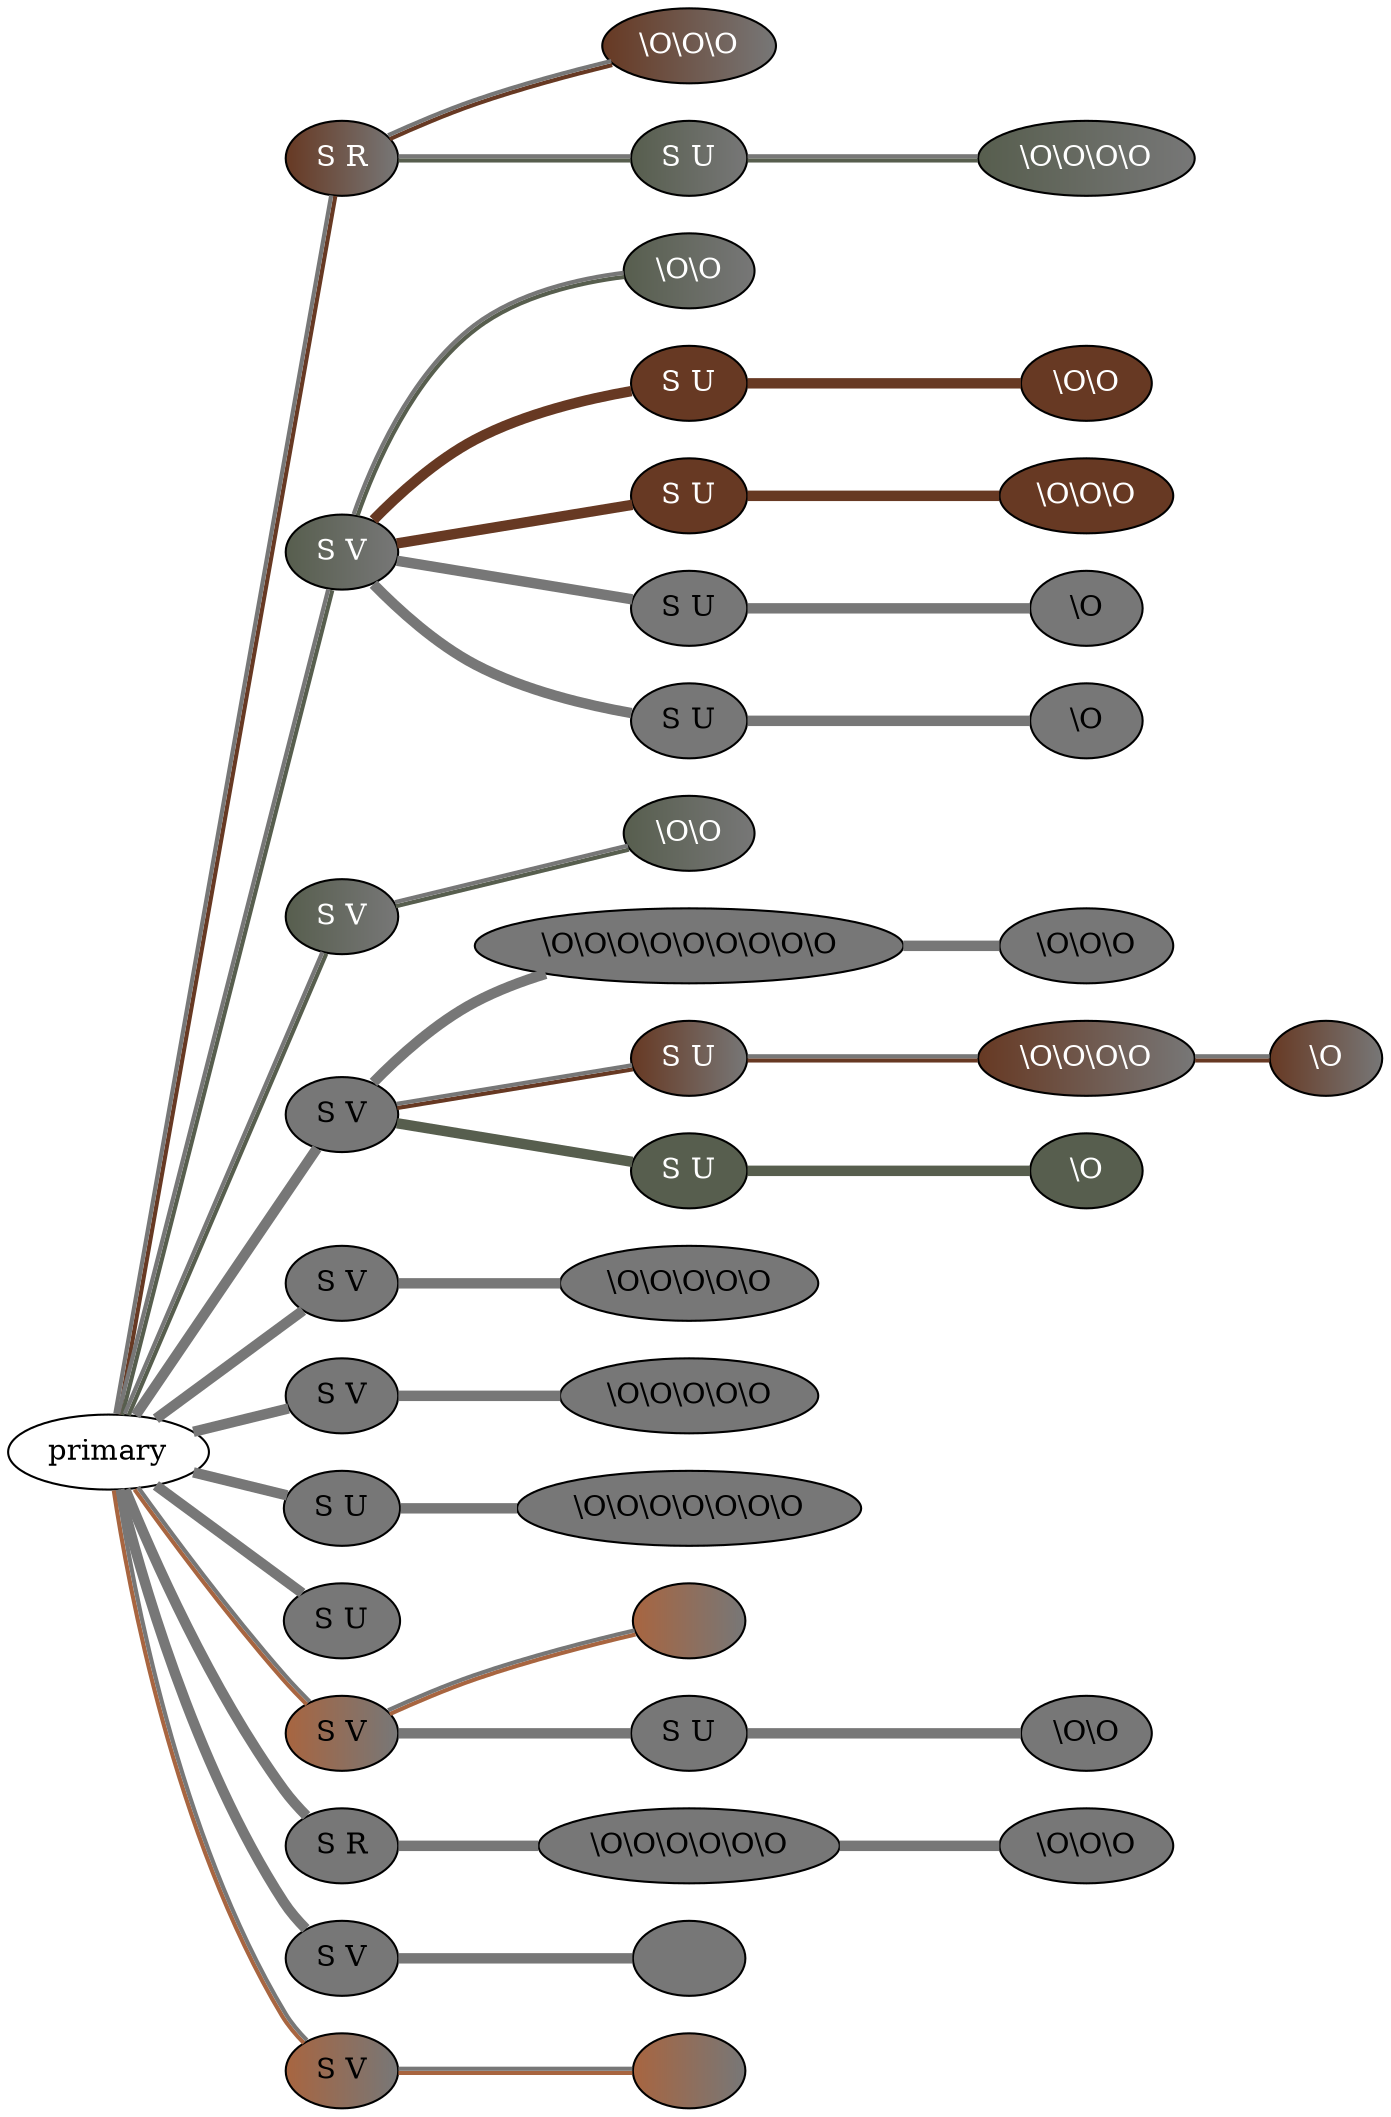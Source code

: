 graph {
 graph [rankdir=LR]
"1" [qtype="pendant_node", pendant_colors="#673923:#777777", pendant_ply="S", pendant_attach="R", pendant_length="12.5", label="S R", style=filled, fillcolor="#673923:#777777", fontcolor="#ffffff"]
"primary" -- "1" [qtype="pendant_link",penwidth=2,color="#673923:#777777"]
"1:0" [qtype="knot_node", knot_value="3", knot_type="S", knot_position="9.0", knot_spin="Z", label="\\O\\O\\O", style=filled, fillcolor="#673923:#777777" , fontcolor="#ffffff"]
"1" -- "1:0" [qtype="knot_link",penwidth=2,color="#673923:#777777"]
"1s1" [qtype="pendant_node", pendant_colors="#575E4E:#777777", pendant_ply="S", pendant_attach="U", pendant_length="14.0", label="S U", style=filled, fillcolor="#575E4E:#777777", fontcolor="#ffffff"]
"1" -- "1s1" [qtype="pendant_link",penwidth=2,color="#575E4E:#777777"]
"1s1:0" [qtype="knot_node", knot_value="4", knot_type="S", knot_position="3.0", knot_spin="Z", label="\\O\\O\\O\\O", style=filled, fillcolor="#575E4E:#777777" , fontcolor="#ffffff"]
"1s1" -- "1s1:0" [qtype="knot_link",penwidth=2,color="#575E4E:#777777"]
"2" [qtype="pendant_node", pendant_colors="#575E4E:#777777", pendant_ply="S", pendant_attach="V", pendant_length="10.5", label="S V", style=filled, fillcolor="#575E4E:#777777", fontcolor="#ffffff"]
"primary" -- "2" [qtype="pendant_link",penwidth=2,color="#575E4E:#777777"]
"2:0" [qtype="knot_node", knot_value="2", knot_type="S", knot_position="6.5", knot_spin="Z", label="\\O\\O", style=filled, fillcolor="#575E4E:#777777" , fontcolor="#ffffff"]
"2" -- "2:0" [qtype="knot_link",penwidth=2,color="#575E4E:#777777"]
"2s1" [qtype="pendant_node", pendant_colors="#673923", pendant_ply="S", pendant_attach="U", pendant_length="23.5", label="S U", style=filled, fillcolor="#673923", fontcolor="#ffffff"]
"2" -- "2s1" [qtype="pendant_link",penwidth=5,color="#673923"]
"2s1:0" [qtype="knot_node", knot_value="2", knot_type="S", knot_position="5.5", knot_spin="Z", label="\\O\\O", style=filled, fillcolor="#673923" , fontcolor="#ffffff"]
"2s1" -- "2s1:0" [qtype="knot_link",penwidth=5,color="#673923"]
"2s2" [qtype="pendant_node", pendant_colors="#673923", pendant_ply="S", pendant_attach="U", pendant_length="12.5", label="S U", style=filled, fillcolor="#673923", fontcolor="#ffffff"]
"2" -- "2s2" [qtype="pendant_link",penwidth=5,color="#673923"]
"2s2:0" [qtype="knot_node", knot_value="3", knot_type="S", knot_position="5.0", knot_spin="Z", label="\\O\\O\\O", style=filled, fillcolor="#673923" , fontcolor="#ffffff"]
"2s2" -- "2s2:0" [qtype="knot_link",penwidth=5,color="#673923"]
"2s3" [qtype="pendant_node", pendant_colors="#777777", pendant_ply="S", pendant_attach="U", pendant_length="8.5", label="S U", style=filled, fillcolor="#777777", fontcolor="#000000"]
"2" -- "2s3" [qtype="pendant_link",penwidth=5,color="#777777"]
"2s3:0" [qtype="knot_node", knot_value="1", knot_type="S", knot_position="1.5", knot_spin="Z", label="\\O", style=filled, fillcolor="#777777" , fontcolor="#000000"]
"2s3" -- "2s3:0" [qtype="knot_link",penwidth=5,color="#777777"]
"2s4" [qtype="pendant_node", pendant_colors="#777777", pendant_ply="S", pendant_attach="U", pendant_length="15.0", label="S U", style=filled, fillcolor="#777777", fontcolor="#000000"]
"2" -- "2s4" [qtype="pendant_link",penwidth=5,color="#777777"]
"2s4:0" [qtype="knot_node", knot_value="1", knot_type="S", knot_position="2.0", knot_spin="Z", label="\\O", style=filled, fillcolor="#777777" , fontcolor="#000000"]
"2s4" -- "2s4:0" [qtype="knot_link",penwidth=5,color="#777777"]
"3" [qtype="pendant_node", pendant_colors="#575E4E:#777777", pendant_ply="S", pendant_attach="V", pendant_length="11.0", label="S V", style=filled, fillcolor="#575E4E:#777777", fontcolor="#ffffff"]
"primary" -- "3" [qtype="pendant_link",penwidth=2,color="#575E4E:#777777"]
"3:0" [qtype="knot_node", knot_value="2", knot_type="S", knot_position="6.5", knot_spin="Z", label="\\O\\O", style=filled, fillcolor="#575E4E:#777777" , fontcolor="#ffffff"]
"3" -- "3:0" [qtype="knot_link",penwidth=2,color="#575E4E:#777777"]
"4" [qtype="pendant_node", pendant_colors="#777777", pendant_ply="S", pendant_attach="V", pendant_length="22.0", label="S V", style=filled, fillcolor="#777777", fontcolor="#000000"]
"primary" -- "4" [qtype="pendant_link",penwidth=5,color="#777777"]
"4:0" [qtype="knot_node", knot_value="9", knot_type="S", knot_position="2.5", knot_spin="Z", label="\\O\\O\\O\\O\\O\\O\\O\\O\\O", style=filled, fillcolor="#777777" , fontcolor="#000000"]
"4" -- "4:0" [qtype="knot_link",penwidth=5,color="#777777"]
"4:1" [qtype="knot_node", knot_value="3", knot_type="S", knot_position="10.5", knot_spin="Z", label="\\O\\O\\O", style=filled, fillcolor="#777777" , fontcolor="#000000"]
"4:0" -- "4:1" [qtype="knot_link",penwidth=5,color="#777777"]
"4s1" [qtype="pendant_node", pendant_colors="#673923:#777777", pendant_ply="S", pendant_attach="U", pendant_length="12.5", label="S U", style=filled, fillcolor="#673923:#777777", fontcolor="#ffffff"]
"4" -- "4s1" [qtype="pendant_link",penwidth=2,color="#673923:#777777"]
"4s1:0" [qtype="knot_node", knot_value="4", knot_type="S", knot_position="2.0", knot_spin="Z", label="\\O\\O\\O\\O", style=filled, fillcolor="#673923:#777777" , fontcolor="#ffffff"]
"4s1" -- "4s1:0" [qtype="knot_link",penwidth=2,color="#673923:#777777"]
"4s1:1" [qtype="knot_node", knot_value="1", knot_type="S", knot_position="10.0", knot_spin="Z", label="\\O", style=filled, fillcolor="#673923:#777777" , fontcolor="#ffffff"]
"4s1:0" -- "4s1:1" [qtype="knot_link",penwidth=2,color="#673923:#777777"]
"4s2" [qtype="pendant_node", pendant_colors="#575E4E", pendant_ply="S", pendant_attach="U", pendant_length="8.0", label="S U", style=filled, fillcolor="#575E4E", fontcolor="#ffffff"]
"4" -- "4s2" [qtype="pendant_link",penwidth=5,color="#575E4E"]
"4s2:0" [qtype="knot_node", knot_value="1", knot_type="S", knot_position="1.0", knot_spin="Z", label="\\O", style=filled, fillcolor="#575E4E" , fontcolor="#ffffff"]
"4s2" -- "4s2:0" [qtype="knot_link",penwidth=5,color="#575E4E"]
"5" [qtype="pendant_node", pendant_colors="#777777", pendant_ply="S", pendant_attach="V", pendant_length="8.0", label="S V", style=filled, fillcolor="#777777", fontcolor="#000000"]
"primary" -- "5" [qtype="pendant_link",penwidth=5,color="#777777"]
"5:0" [qtype="knot_node", knot_value="5", knot_type="S", knot_position="2.0", knot_spin="Z", label="\\O\\O\\O\\O\\O", style=filled, fillcolor="#777777" , fontcolor="#000000"]
"5" -- "5:0" [qtype="knot_link",penwidth=5,color="#777777"]
"6" [qtype="pendant_node", pendant_colors="#777777", pendant_ply="S", pendant_attach="V", pendant_length="8.5", label="S V", style=filled, fillcolor="#777777", fontcolor="#000000"]
"primary" -- "6" [qtype="pendant_link",penwidth=5,color="#777777"]
"6:0" [qtype="knot_node", knot_value="5", knot_type="S", knot_position="1.5", knot_spin="Z", label="\\O\\O\\O\\O\\O", style=filled, fillcolor="#777777" , fontcolor="#000000"]
"6" -- "6:0" [qtype="knot_link",penwidth=5,color="#777777"]
"7" [qtype="pendant_node", pendant_colors="#777777", pendant_ply="S", pendant_attach="U", pendant_length="18.0", label="S U", style=filled, fillcolor="#777777", fontcolor="#000000"]
"primary" -- "7" [qtype="pendant_link",penwidth=5,color="#777777"]
"7:0" [qtype="knot_node", knot_value="7", knot_type="S", knot_position="3.0", knot_spin="Z", label="\\O\\O\\O\\O\\O\\O\\O", style=filled, fillcolor="#777777" , fontcolor="#000000"]
"7" -- "7:0" [qtype="knot_link",penwidth=5,color="#777777"]
"8" [qtype="pendant_node", pendant_colors="#777777", pendant_ply="S", pendant_attach="U", pendant_length="8.5", label="S U", style=filled, fillcolor="#777777", fontcolor="#000000"]
"primary" -- "8" [qtype="pendant_link",penwidth=5,color="#777777"]
"9" [qtype="pendant_node", pendant_colors="#A86540:#777777", pendant_ply="S", pendant_attach="V", pendant_length="10.0", label="S V", style=filled, fillcolor="#A86540:#777777", fontcolor="#000000"]
"primary" -- "9" [qtype="pendant_link",penwidth=2,color="#A86540:#777777"]
"9:0" [qtype="knot_node", knot_value="1", knot_type="0S", knot_position="1.0", knot_spin="Z", label="", style=filled, fillcolor="#A86540:#777777" , fontcolor="#000000"]
"9" -- "9:0" [qtype="knot_link",penwidth=2,color="#A86540:#777777"]
"9s1" [qtype="pendant_node", pendant_colors="#777777", pendant_ply="S", pendant_attach="U", pendant_length="19.0", label="S U", style=filled, fillcolor="#777777", fontcolor="#000000"]
"9" -- "9s1" [qtype="pendant_link",penwidth=5,color="#777777"]
"9s1:0" [qtype="knot_node", knot_value="2", knot_type="S", knot_position="2.5", knot_spin="Z", label="\\O\\O", style=filled, fillcolor="#777777" , fontcolor="#000000"]
"9s1" -- "9s1:0" [qtype="knot_link",penwidth=5,color="#777777"]
"10" [qtype="pendant_node", pendant_colors="#777777", pendant_ply="S", pendant_attach="R", pendant_length="14.0", label="S R", style=filled, fillcolor="#777777", fontcolor="#000000"]
"primary" -- "10" [qtype="pendant_link",penwidth=5,color="#777777"]
"10:0" [qtype="knot_node", knot_value="6", knot_type="S", knot_position="3.0", knot_spin="Z", label="\\O\\O\\O\\O\\O\\O", style=filled, fillcolor="#777777" , fontcolor="#000000"]
"10" -- "10:0" [qtype="knot_link",penwidth=5,color="#777777"]
"10:1" [qtype="knot_node", knot_value="3", knot_type="S", knot_position="11.0", knot_spin="Z", label="\\O\\O\\O", style=filled, fillcolor="#777777" , fontcolor="#000000"]
"10:0" -- "10:1" [qtype="knot_link",penwidth=5,color="#777777"]
"11" [qtype="pendant_node", pendant_colors="#777777", pendant_ply="S", pendant_attach="V", pendant_length="14.5", label="S V", style=filled, fillcolor="#777777", fontcolor="#000000"]
"primary" -- "11" [qtype="pendant_link",penwidth=5,color="#777777"]
"11:0" [qtype="knot_node", knot_value="1", knot_type="1S", knot_position="4.0", knot_spin="Z", label="", style=filled, fillcolor="#777777" , fontcolor="#000000"]
"11" -- "11:0" [qtype="knot_link",penwidth=5,color="#777777"]
"12" [qtype="pendant_node", pendant_colors="#A86540:#777777", pendant_ply="S", pendant_attach="V", pendant_length="11.5", label="S V", style=filled, fillcolor="#A86540:#777777", fontcolor="#000000"]
"primary" -- "12" [qtype="pendant_link",penwidth=2,color="#A86540:#777777"]
"12:0" [qtype="knot_node", knot_value="1", knot_type="2S", knot_position="1.0", knot_spin="Z", label="", style=filled, fillcolor="#A86540:#777777" , fontcolor="#000000"]
"12" -- "12:0" [qtype="knot_link",penwidth=2,color="#A86540:#777777"]
}
